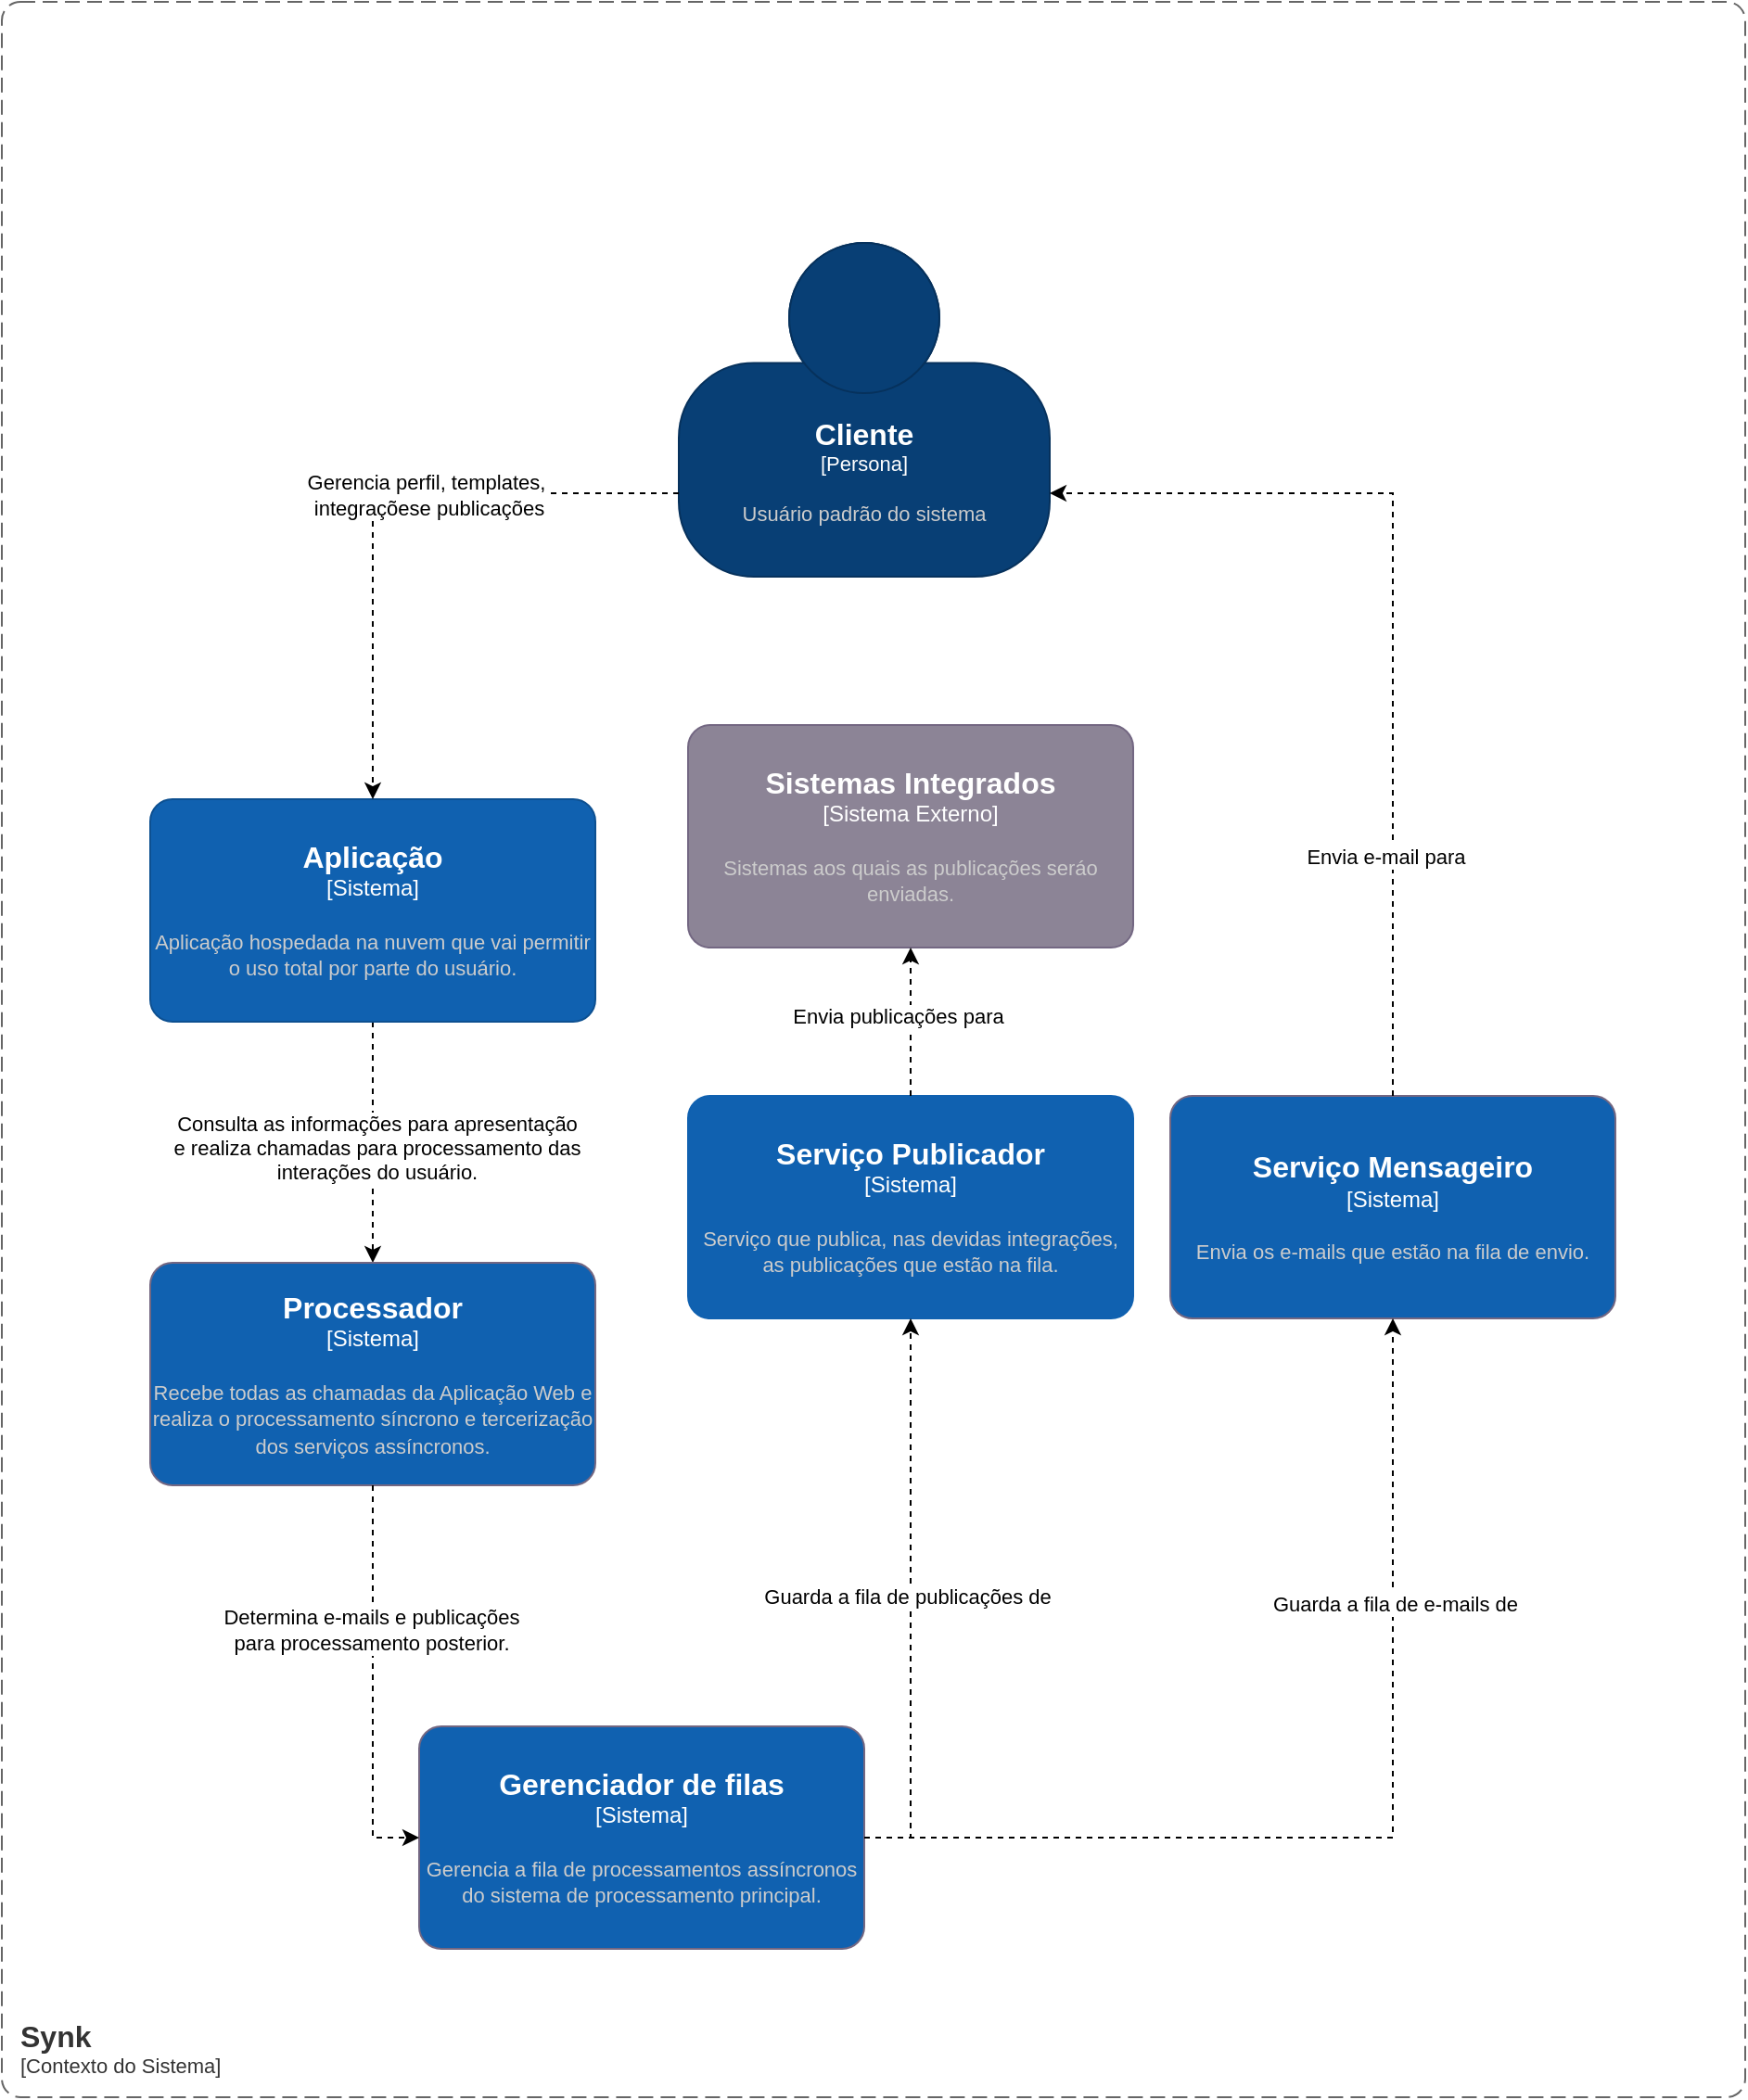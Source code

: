 <mxfile version="27.0.9">
  <diagram name="Page-1" id="s0_r844FjM8sFimcPApi">
    <mxGraphModel dx="1781" dy="1903" grid="1" gridSize="10" guides="1" tooltips="1" connect="1" arrows="1" fold="1" page="1" pageScale="1" pageWidth="850" pageHeight="1100" math="0" shadow="0">
      <root>
        <mxCell id="0" />
        <mxCell id="1" parent="0" />
        <object placeholders="1" c4Name="Cliente" c4Type="Persona" c4Description="Usuário padrão do sistema" label="&lt;font style=&quot;font-size: 16px&quot;&gt;&lt;b&gt;%c4Name%&lt;/b&gt;&lt;/font&gt;&lt;div&gt;[%c4Type%]&lt;/div&gt;&lt;br&gt;&lt;div&gt;&lt;font style=&quot;font-size: 11px&quot;&gt;&lt;font color=&quot;#cccccc&quot;&gt;%c4Description%&lt;/font&gt;&lt;/div&gt;" id="7dCQ1gt_sBn0q1t7HBgk-1">
          <mxCell style="html=1;fontSize=11;dashed=0;whiteSpace=wrap;fillColor=#083F75;strokeColor=#06315C;fontColor=#ffffff;shape=mxgraph.c4.person2;align=center;metaEdit=1;points=[[0.5,0,0],[1,0.5,0],[1,0.75,0],[0.75,1,0],[0.5,1,0],[0.25,1,0],[0,0.75,0],[0,0.5,0]];resizable=0;" parent="1" vertex="1">
            <mxGeometry x="325" y="70" width="200" height="180" as="geometry" />
          </mxCell>
        </object>
        <mxCell id="7dCQ1gt_sBn0q1t7HBgk-6" style="edgeStyle=orthogonalEdgeStyle;rounded=0;orthogonalLoop=1;jettySize=auto;html=1;dashed=1;" parent="1" source="7dCQ1gt_sBn0q1t7HBgk-2" target="7dCQ1gt_sBn0q1t7HBgk-3" edge="1">
          <mxGeometry relative="1" as="geometry" />
        </mxCell>
        <mxCell id="7dCQ1gt_sBn0q1t7HBgk-7" value="Consulta as informações para apresentação&lt;div&gt;&lt;span style=&quot;background-color: light-dark(#ffffff, var(--ge-dark-color, #121212)); color: light-dark(rgb(0, 0, 0), rgb(255, 255, 255));&quot;&gt;e realiza chamadas para processamento das&lt;/span&gt;&lt;/div&gt;&lt;div&gt;&lt;span style=&quot;color: light-dark(rgb(0, 0, 0), rgb(255, 255, 255)); background-color: light-dark(#ffffff, var(--ge-dark-color, #121212));&quot;&gt;interações&amp;nbsp;&lt;/span&gt;&lt;span style=&quot;color: light-dark(rgb(0, 0, 0), rgb(255, 255, 255)); background-color: light-dark(#ffffff, var(--ge-dark-color, #121212));&quot;&gt;do usuário.&lt;/span&gt;&lt;/div&gt;" style="edgeLabel;html=1;align=center;verticalAlign=middle;resizable=0;points=[];" parent="7dCQ1gt_sBn0q1t7HBgk-6" vertex="1" connectable="0">
          <mxGeometry x="0.035" y="2" relative="1" as="geometry">
            <mxPoint as="offset" />
          </mxGeometry>
        </mxCell>
        <object placeholders="1" c4Name="Aplicação" c4Type="Sistema" c4Description="Aplicação hospedada na nuvem que vai permitir o uso total por parte do usuário." label="&lt;font style=&quot;font-size: 16px&quot;&gt;&lt;b&gt;%c4Name%&lt;/b&gt;&lt;/font&gt;&lt;div&gt;[%c4Type%]&lt;/div&gt;&lt;br&gt;&lt;div&gt;&lt;font style=&quot;font-size: 11px&quot;&gt;&lt;font color=&quot;#cccccc&quot;&gt;%c4Description%&lt;/font&gt;&lt;/div&gt;" id="7dCQ1gt_sBn0q1t7HBgk-2">
          <mxCell style="rounded=1;whiteSpace=wrap;html=1;labelBackgroundColor=none;fillColor=#1061B0;fontColor=#ffffff;align=center;arcSize=10;strokeColor=#0D5091;metaEdit=1;resizable=0;points=[[0.25,0,0],[0.5,0,0],[0.75,0,0],[1,0.25,0],[1,0.5,0],[1,0.75,0],[0.75,1,0],[0.5,1,0],[0.25,1,0],[0,0.75,0],[0,0.5,0],[0,0.25,0]];" parent="1" vertex="1">
            <mxGeometry x="40" y="370" width="240" height="120" as="geometry" />
          </mxCell>
        </object>
        <object placeholders="1" c4Name="Processador" c4Type="Sistema" c4Description="Recebe todas as chamadas da Aplicação Web e realiza o processamento síncrono e tercerização dos serviços assíncronos." label="&lt;font style=&quot;font-size: 16px&quot;&gt;&lt;b&gt;%c4Name%&lt;/b&gt;&lt;/font&gt;&lt;div&gt;[%c4Type%]&lt;/div&gt;&lt;br&gt;&lt;div&gt;&lt;font style=&quot;font-size: 11px&quot;&gt;&lt;font color=&quot;#cccccc&quot;&gt;%c4Description%&lt;/font&gt;&lt;/div&gt;" id="7dCQ1gt_sBn0q1t7HBgk-3">
          <mxCell style="rounded=1;whiteSpace=wrap;html=1;labelBackgroundColor=none;fillColor=#1061B0;fontColor=#ffffff;align=center;arcSize=10;strokeColor=#736782;metaEdit=1;resizable=0;points=[[0.25,0,0],[0.5,0,0],[0.75,0,0],[1,0.25,0],[1,0.5,0],[1,0.75,0],[0.75,1,0],[0.5,1,0],[0.25,1,0],[0,0.75,0],[0,0.5,0],[0,0.25,0]];" parent="1" vertex="1">
            <mxGeometry x="40" y="620" width="240" height="120" as="geometry" />
          </mxCell>
        </object>
        <mxCell id="7dCQ1gt_sBn0q1t7HBgk-4" style="edgeStyle=orthogonalEdgeStyle;rounded=0;orthogonalLoop=1;jettySize=auto;html=1;entryX=0.5;entryY=0;entryDx=0;entryDy=0;entryPerimeter=0;exitX=0;exitY=0.75;exitDx=0;exitDy=0;exitPerimeter=0;dashed=1;" parent="1" source="7dCQ1gt_sBn0q1t7HBgk-1" target="7dCQ1gt_sBn0q1t7HBgk-2" edge="1">
          <mxGeometry relative="1" as="geometry" />
        </mxCell>
        <mxCell id="7dCQ1gt_sBn0q1t7HBgk-5" value="Gerencia perfil, templates,&amp;nbsp;&lt;div&gt;integrações&lt;span style=&quot;background-color: light-dark(#ffffff, var(--ge-dark-color, #121212)); color: light-dark(rgb(0, 0, 0), rgb(255, 255, 255));&quot;&gt;e publicações&lt;/span&gt;&lt;/div&gt;" style="edgeLabel;html=1;align=center;verticalAlign=middle;resizable=0;points=[];" parent="7dCQ1gt_sBn0q1t7HBgk-4" vertex="1" connectable="0">
          <mxGeometry x="-0.178" y="1" relative="1" as="geometry">
            <mxPoint as="offset" />
          </mxGeometry>
        </mxCell>
        <object placeholders="1" c4Name="Gerenciador de filas" c4Type="Sistema" c4Description="Gerencia a fila de processamentos assíncronos do sistema de processamento principal." label="&lt;font style=&quot;font-size: 16px&quot;&gt;&lt;b&gt;%c4Name%&lt;/b&gt;&lt;/font&gt;&lt;div&gt;[%c4Type%]&lt;/div&gt;&lt;br&gt;&lt;div&gt;&lt;font style=&quot;font-size: 11px&quot;&gt;&lt;font color=&quot;#cccccc&quot;&gt;%c4Description%&lt;/font&gt;&lt;/div&gt;" id="7dCQ1gt_sBn0q1t7HBgk-8">
          <mxCell style="rounded=1;whiteSpace=wrap;html=1;labelBackgroundColor=none;fillColor=#1061B0;fontColor=#ffffff;align=center;arcSize=10;strokeColor=#736782;metaEdit=1;resizable=0;points=[[0.25,0,0],[0.5,0,0],[0.75,0,0],[1,0.25,0],[1,0.5,0],[1,0.75,0],[0.75,1,0],[0.5,1,0],[0.25,1,0],[0,0.75,0],[0,0.5,0],[0,0.25,0]];" parent="1" vertex="1">
            <mxGeometry x="185" y="870" width="240" height="120" as="geometry" />
          </mxCell>
        </object>
        <mxCell id="7dCQ1gt_sBn0q1t7HBgk-9" style="edgeStyle=orthogonalEdgeStyle;rounded=0;orthogonalLoop=1;jettySize=auto;html=1;entryX=0;entryY=0.5;entryDx=0;entryDy=0;entryPerimeter=0;dashed=1;" parent="1" source="7dCQ1gt_sBn0q1t7HBgk-3" target="7dCQ1gt_sBn0q1t7HBgk-8" edge="1">
          <mxGeometry relative="1" as="geometry" />
        </mxCell>
        <mxCell id="7dCQ1gt_sBn0q1t7HBgk-10" value="Determina e-mails e publicações&lt;div&gt;para processamento posterior.&lt;/div&gt;" style="edgeLabel;html=1;align=center;verticalAlign=middle;resizable=0;points=[];" parent="7dCQ1gt_sBn0q1t7HBgk-9" vertex="1" connectable="0">
          <mxGeometry x="-0.274" y="-1" relative="1" as="geometry">
            <mxPoint as="offset" />
          </mxGeometry>
        </mxCell>
        <object placeholders="1" c4Name="Serviço Mensageiro" c4Type="Sistema" c4Description="Envia os e-mails que estão na fila de envio." label="&lt;font style=&quot;font-size: 16px&quot;&gt;&lt;b&gt;%c4Name%&lt;/b&gt;&lt;/font&gt;&lt;div&gt;[%c4Type%]&lt;/div&gt;&lt;br&gt;&lt;div&gt;&lt;font style=&quot;font-size: 11px&quot;&gt;&lt;font color=&quot;#cccccc&quot;&gt;%c4Description%&lt;/font&gt;&lt;/div&gt;" id="7dCQ1gt_sBn0q1t7HBgk-11">
          <mxCell style="rounded=1;whiteSpace=wrap;html=1;labelBackgroundColor=none;fillColor=#1061B0;fontColor=#ffffff;align=center;arcSize=10;strokeColor=#736782;metaEdit=1;resizable=0;points=[[0.25,0,0],[0.5,0,0],[0.75,0,0],[1,0.25,0],[1,0.5,0],[1,0.75,0],[0.75,1,0],[0.5,1,0],[0.25,1,0],[0,0.75,0],[0,0.5,0],[0,0.25,0]];" parent="1" vertex="1">
            <mxGeometry x="590" y="530" width="240" height="120" as="geometry" />
          </mxCell>
        </object>
        <object placeholders="1" c4Name="Serviço Publicador" c4Type="Sistema" c4Description="Serviço que publica, nas devidas integrações, as publicações que estão na fila." label="&lt;font style=&quot;font-size: 16px&quot;&gt;&lt;b&gt;%c4Name%&lt;/b&gt;&lt;/font&gt;&lt;div&gt;[%c4Type%]&lt;/div&gt;&lt;br&gt;&lt;div&gt;&lt;font style=&quot;font-size: 11px&quot;&gt;&lt;font color=&quot;#cccccc&quot;&gt;%c4Description%&lt;/font&gt;&lt;/div&gt;" id="7dCQ1gt_sBn0q1t7HBgk-12">
          <mxCell style="rounded=1;whiteSpace=wrap;html=1;labelBackgroundColor=none;fillColor=#1061B0;fontColor=#ffffff;align=center;arcSize=10;strokeColor=#1061B0;metaEdit=1;resizable=0;points=[[0.25,0,0],[0.5,0,0],[0.75,0,0],[1,0.25,0],[1,0.5,0],[1,0.75,0],[0.75,1,0],[0.5,1,0],[0.25,1,0],[0,0.75,0],[0,0.5,0],[0,0.25,0]];" parent="1" vertex="1">
            <mxGeometry x="330" y="530" width="240" height="120" as="geometry" />
          </mxCell>
        </object>
        <mxCell id="7dCQ1gt_sBn0q1t7HBgk-13" style="edgeStyle=orthogonalEdgeStyle;rounded=0;orthogonalLoop=1;jettySize=auto;html=1;entryX=0.5;entryY=1;entryDx=0;entryDy=0;entryPerimeter=0;dashed=1;" parent="1" source="7dCQ1gt_sBn0q1t7HBgk-8" target="7dCQ1gt_sBn0q1t7HBgk-11" edge="1">
          <mxGeometry relative="1" as="geometry" />
        </mxCell>
        <mxCell id="7dCQ1gt_sBn0q1t7HBgk-16" value="Guarda a fila de e-mails de" style="edgeLabel;html=1;align=center;verticalAlign=middle;resizable=0;points=[];" parent="7dCQ1gt_sBn0q1t7HBgk-13" vertex="1" connectable="0">
          <mxGeometry x="0.455" y="-1" relative="1" as="geometry">
            <mxPoint as="offset" />
          </mxGeometry>
        </mxCell>
        <mxCell id="7dCQ1gt_sBn0q1t7HBgk-14" style="edgeStyle=orthogonalEdgeStyle;rounded=0;orthogonalLoop=1;jettySize=auto;html=1;entryX=0.5;entryY=1;entryDx=0;entryDy=0;entryPerimeter=0;dashed=1;" parent="1" source="7dCQ1gt_sBn0q1t7HBgk-8" target="7dCQ1gt_sBn0q1t7HBgk-12" edge="1">
          <mxGeometry relative="1" as="geometry">
            <Array as="points">
              <mxPoint x="450" y="930" />
            </Array>
          </mxGeometry>
        </mxCell>
        <mxCell id="7dCQ1gt_sBn0q1t7HBgk-15" value="Guarda a fila de publicações de" style="edgeLabel;html=1;align=center;verticalAlign=middle;resizable=0;points=[];" parent="7dCQ1gt_sBn0q1t7HBgk-14" vertex="1" connectable="0">
          <mxGeometry x="0.015" y="2" relative="1" as="geometry">
            <mxPoint as="offset" />
          </mxGeometry>
        </mxCell>
        <mxCell id="7dCQ1gt_sBn0q1t7HBgk-17" style="edgeStyle=orthogonalEdgeStyle;rounded=0;orthogonalLoop=1;jettySize=auto;html=1;entryX=1;entryY=0.75;entryDx=0;entryDy=0;entryPerimeter=0;dashed=1;" parent="1" source="7dCQ1gt_sBn0q1t7HBgk-11" target="7dCQ1gt_sBn0q1t7HBgk-1" edge="1">
          <mxGeometry relative="1" as="geometry">
            <Array as="points">
              <mxPoint x="710" y="205" />
            </Array>
          </mxGeometry>
        </mxCell>
        <mxCell id="7dCQ1gt_sBn0q1t7HBgk-18" value="Envia e-mail para" style="edgeLabel;html=1;align=center;verticalAlign=middle;resizable=0;points=[];" parent="7dCQ1gt_sBn0q1t7HBgk-17" vertex="1" connectable="0">
          <mxGeometry x="-0.495" y="4" relative="1" as="geometry">
            <mxPoint as="offset" />
          </mxGeometry>
        </mxCell>
        <object placeholders="1" c4Name="Synk" c4Type="SystemScopeBoundary" c4Application="Contexto do Sistema" label="&lt;font style=&quot;font-size: 16px&quot;&gt;&lt;b&gt;&lt;div style=&quot;text-align: left&quot;&gt;%c4Name%&lt;/div&gt;&lt;/b&gt;&lt;/font&gt;&lt;div style=&quot;text-align: left&quot;&gt;[%c4Application%]&lt;/div&gt;" id="wYyoNd6VbCS1VcW8IZ5z-1">
          <mxCell style="rounded=1;fontSize=11;whiteSpace=wrap;html=1;dashed=1;arcSize=20;fillColor=none;strokeColor=#666666;fontColor=#333333;labelBackgroundColor=none;align=left;verticalAlign=bottom;labelBorderColor=none;spacingTop=0;spacing=10;dashPattern=8 4;metaEdit=1;rotatable=0;perimeter=rectanglePerimeter;noLabel=0;labelPadding=0;allowArrows=0;connectable=0;expand=0;recursiveResize=0;editable=1;pointerEvents=0;absoluteArcSize=1;points=[[0.25,0,0],[0.5,0,0],[0.75,0,0],[1,0.25,0],[1,0.5,0],[1,0.75,0],[0.75,1,0],[0.5,1,0],[0.25,1,0],[0,0.75,0],[0,0.5,0],[0,0.25,0]];" vertex="1" parent="1">
            <mxGeometry x="-40" y="-60" width="940" height="1130" as="geometry" />
          </mxCell>
        </object>
        <object placeholders="1" c4Name="Sistemas Integrados" c4Type="Sistema Externo" c4Description="Sistemas aos quais as publicações seráo enviadas." label="&lt;font style=&quot;font-size: 16px&quot;&gt;&lt;b&gt;%c4Name%&lt;/b&gt;&lt;/font&gt;&lt;div&gt;[%c4Type%]&lt;/div&gt;&lt;br&gt;&lt;div&gt;&lt;font style=&quot;font-size: 11px&quot;&gt;&lt;font color=&quot;#cccccc&quot;&gt;%c4Description%&lt;/font&gt;&lt;/div&gt;" id="wYyoNd6VbCS1VcW8IZ5z-2">
          <mxCell style="rounded=1;whiteSpace=wrap;html=1;labelBackgroundColor=none;fillColor=#8C8496;fontColor=#ffffff;align=center;arcSize=10;strokeColor=#736782;metaEdit=1;resizable=0;points=[[0.25,0,0],[0.5,0,0],[0.75,0,0],[1,0.25,0],[1,0.5,0],[1,0.75,0],[0.75,1,0],[0.5,1,0],[0.25,1,0],[0,0.75,0],[0,0.5,0],[0,0.25,0]];" vertex="1" parent="1">
            <mxGeometry x="330" y="330" width="240" height="120" as="geometry" />
          </mxCell>
        </object>
        <mxCell id="wYyoNd6VbCS1VcW8IZ5z-3" style="edgeStyle=orthogonalEdgeStyle;rounded=0;orthogonalLoop=1;jettySize=auto;html=1;entryX=0.5;entryY=1;entryDx=0;entryDy=0;entryPerimeter=0;dashed=1;" edge="1" parent="1" source="7dCQ1gt_sBn0q1t7HBgk-12" target="wYyoNd6VbCS1VcW8IZ5z-2">
          <mxGeometry relative="1" as="geometry" />
        </mxCell>
        <mxCell id="wYyoNd6VbCS1VcW8IZ5z-4" value="Envia publicações para" style="edgeLabel;html=1;align=center;verticalAlign=middle;resizable=0;points=[];" vertex="1" connectable="0" parent="wYyoNd6VbCS1VcW8IZ5z-3">
          <mxGeometry x="0.075" y="7" relative="1" as="geometry">
            <mxPoint as="offset" />
          </mxGeometry>
        </mxCell>
      </root>
    </mxGraphModel>
  </diagram>
</mxfile>
